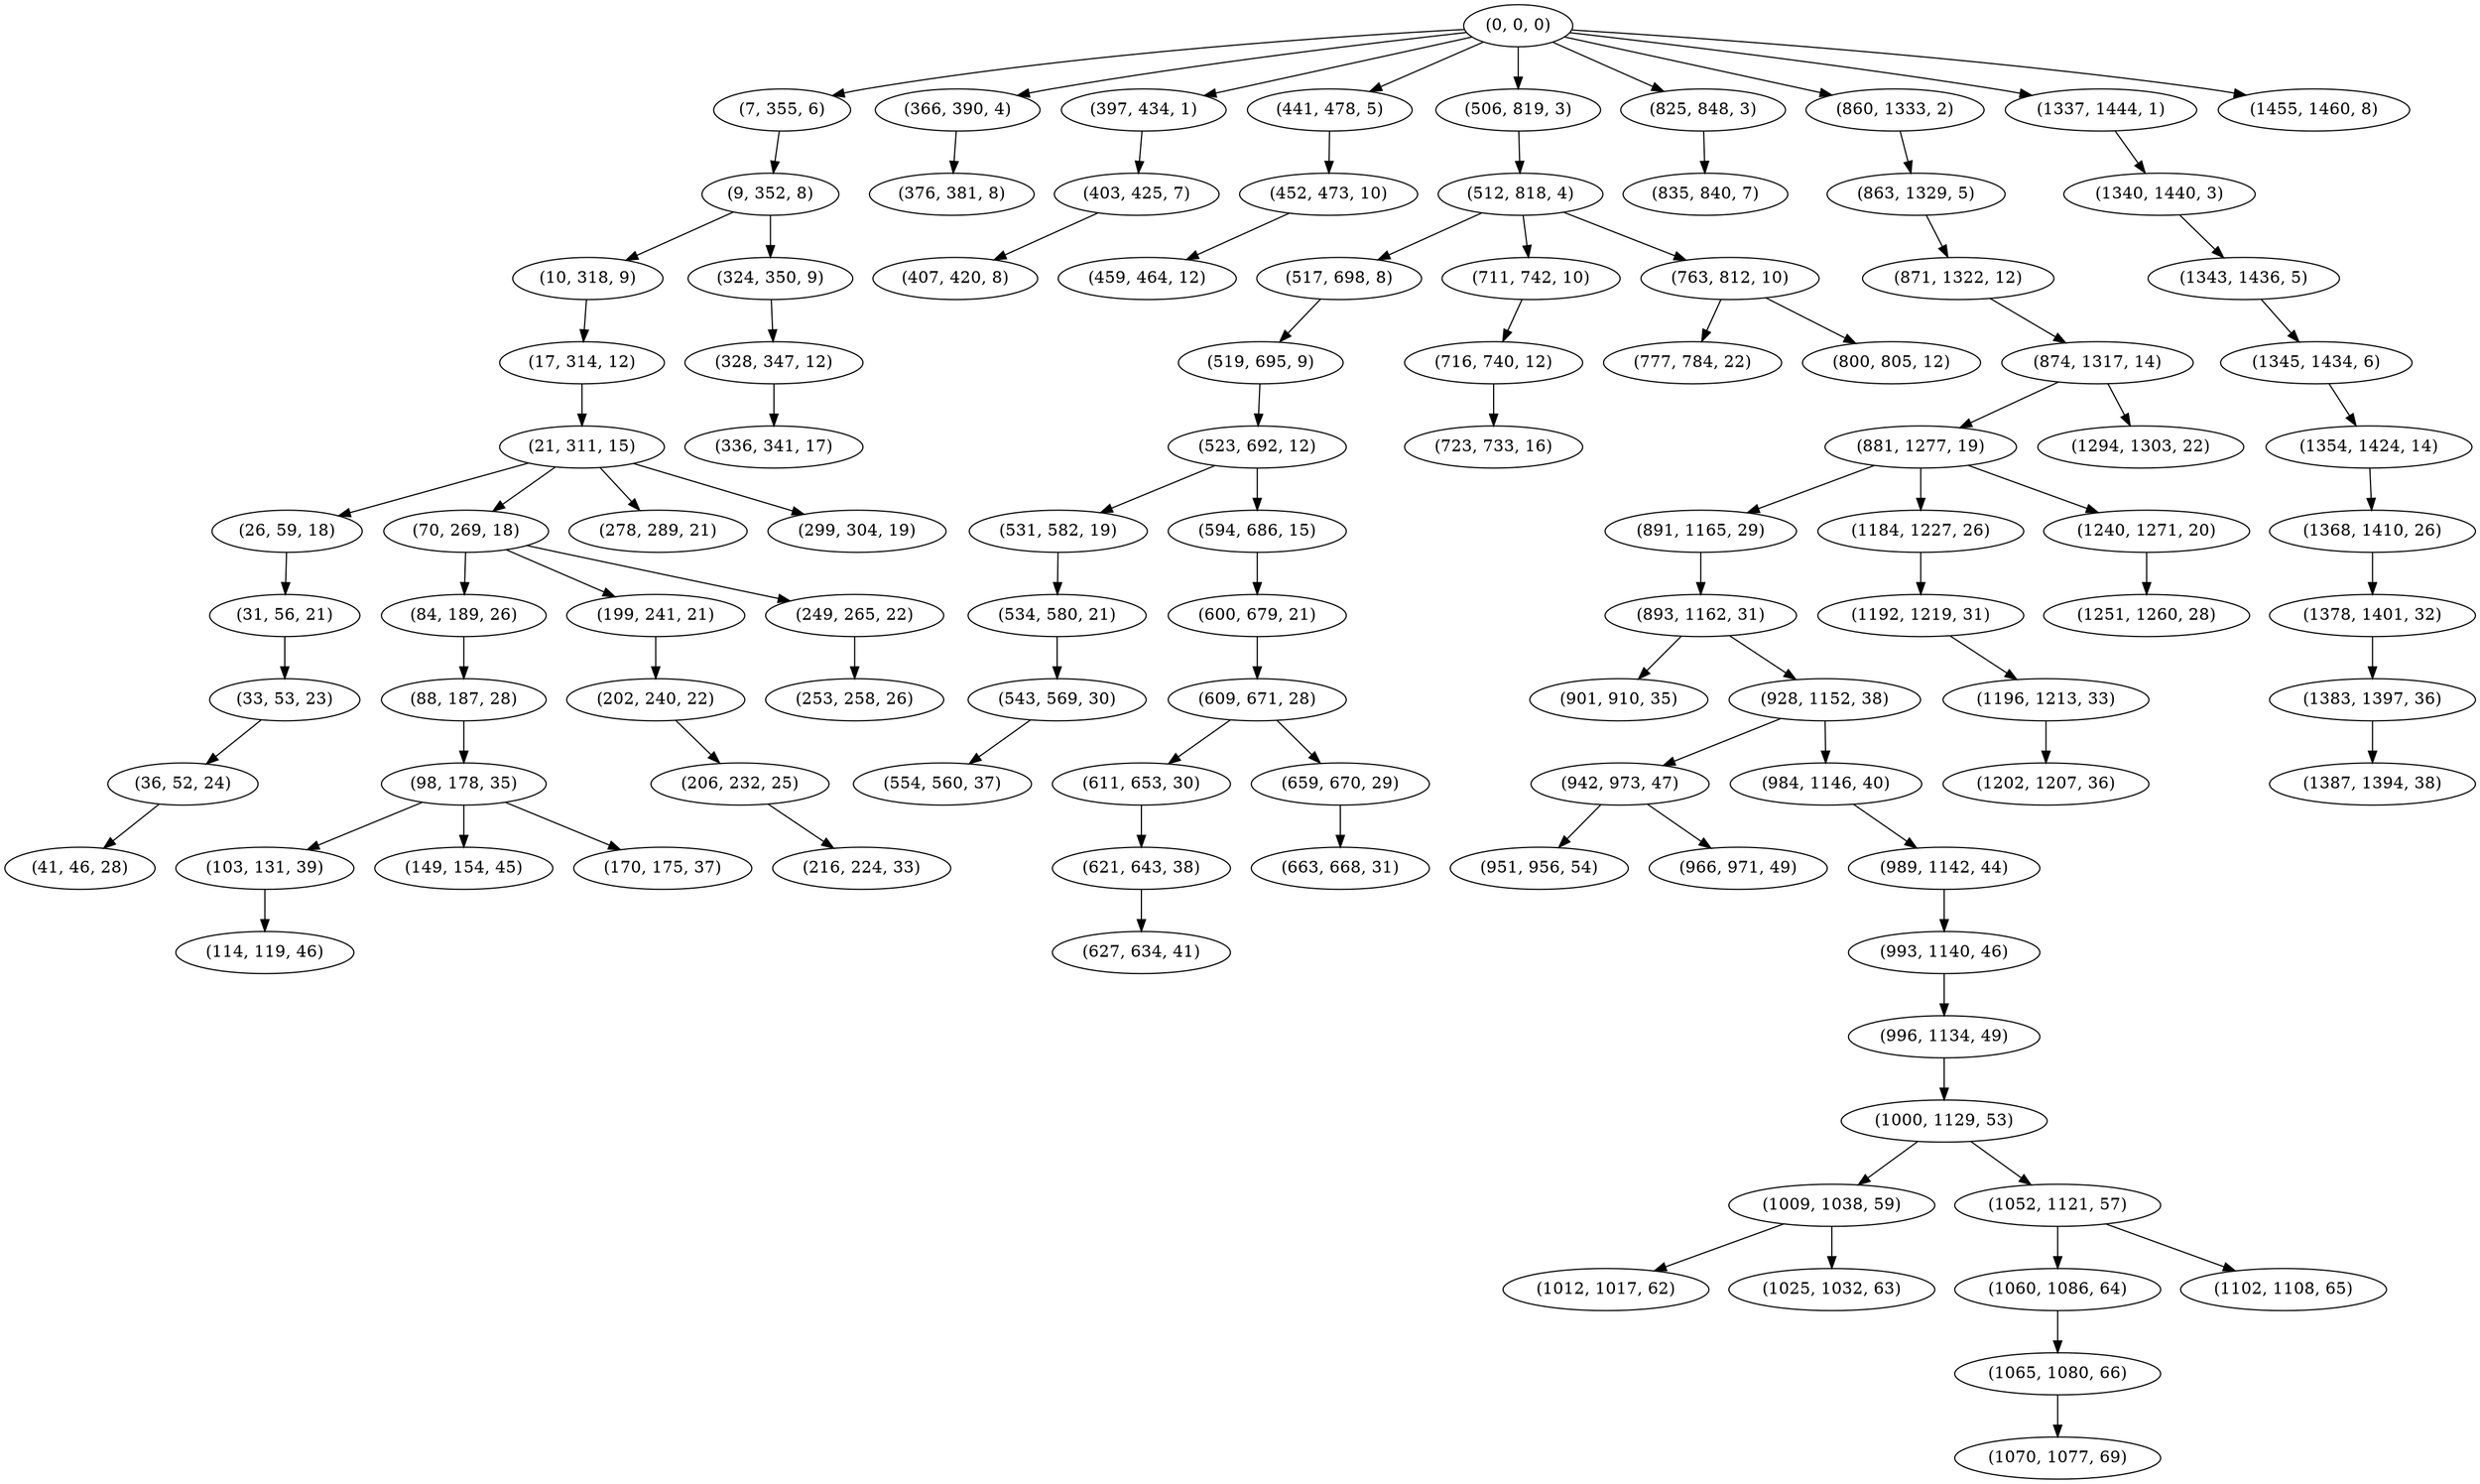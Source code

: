 digraph tree {
    "(0, 0, 0)";
    "(7, 355, 6)";
    "(9, 352, 8)";
    "(10, 318, 9)";
    "(17, 314, 12)";
    "(21, 311, 15)";
    "(26, 59, 18)";
    "(31, 56, 21)";
    "(33, 53, 23)";
    "(36, 52, 24)";
    "(41, 46, 28)";
    "(70, 269, 18)";
    "(84, 189, 26)";
    "(88, 187, 28)";
    "(98, 178, 35)";
    "(103, 131, 39)";
    "(114, 119, 46)";
    "(149, 154, 45)";
    "(170, 175, 37)";
    "(199, 241, 21)";
    "(202, 240, 22)";
    "(206, 232, 25)";
    "(216, 224, 33)";
    "(249, 265, 22)";
    "(253, 258, 26)";
    "(278, 289, 21)";
    "(299, 304, 19)";
    "(324, 350, 9)";
    "(328, 347, 12)";
    "(336, 341, 17)";
    "(366, 390, 4)";
    "(376, 381, 8)";
    "(397, 434, 1)";
    "(403, 425, 7)";
    "(407, 420, 8)";
    "(441, 478, 5)";
    "(452, 473, 10)";
    "(459, 464, 12)";
    "(506, 819, 3)";
    "(512, 818, 4)";
    "(517, 698, 8)";
    "(519, 695, 9)";
    "(523, 692, 12)";
    "(531, 582, 19)";
    "(534, 580, 21)";
    "(543, 569, 30)";
    "(554, 560, 37)";
    "(594, 686, 15)";
    "(600, 679, 21)";
    "(609, 671, 28)";
    "(611, 653, 30)";
    "(621, 643, 38)";
    "(627, 634, 41)";
    "(659, 670, 29)";
    "(663, 668, 31)";
    "(711, 742, 10)";
    "(716, 740, 12)";
    "(723, 733, 16)";
    "(763, 812, 10)";
    "(777, 784, 22)";
    "(800, 805, 12)";
    "(825, 848, 3)";
    "(835, 840, 7)";
    "(860, 1333, 2)";
    "(863, 1329, 5)";
    "(871, 1322, 12)";
    "(874, 1317, 14)";
    "(881, 1277, 19)";
    "(891, 1165, 29)";
    "(893, 1162, 31)";
    "(901, 910, 35)";
    "(928, 1152, 38)";
    "(942, 973, 47)";
    "(951, 956, 54)";
    "(966, 971, 49)";
    "(984, 1146, 40)";
    "(989, 1142, 44)";
    "(993, 1140, 46)";
    "(996, 1134, 49)";
    "(1000, 1129, 53)";
    "(1009, 1038, 59)";
    "(1012, 1017, 62)";
    "(1025, 1032, 63)";
    "(1052, 1121, 57)";
    "(1060, 1086, 64)";
    "(1065, 1080, 66)";
    "(1070, 1077, 69)";
    "(1102, 1108, 65)";
    "(1184, 1227, 26)";
    "(1192, 1219, 31)";
    "(1196, 1213, 33)";
    "(1202, 1207, 36)";
    "(1240, 1271, 20)";
    "(1251, 1260, 28)";
    "(1294, 1303, 22)";
    "(1337, 1444, 1)";
    "(1340, 1440, 3)";
    "(1343, 1436, 5)";
    "(1345, 1434, 6)";
    "(1354, 1424, 14)";
    "(1368, 1410, 26)";
    "(1378, 1401, 32)";
    "(1383, 1397, 36)";
    "(1387, 1394, 38)";
    "(1455, 1460, 8)";
    "(0, 0, 0)" -> "(7, 355, 6)";
    "(0, 0, 0)" -> "(366, 390, 4)";
    "(0, 0, 0)" -> "(397, 434, 1)";
    "(0, 0, 0)" -> "(441, 478, 5)";
    "(0, 0, 0)" -> "(506, 819, 3)";
    "(0, 0, 0)" -> "(825, 848, 3)";
    "(0, 0, 0)" -> "(860, 1333, 2)";
    "(0, 0, 0)" -> "(1337, 1444, 1)";
    "(0, 0, 0)" -> "(1455, 1460, 8)";
    "(7, 355, 6)" -> "(9, 352, 8)";
    "(9, 352, 8)" -> "(10, 318, 9)";
    "(9, 352, 8)" -> "(324, 350, 9)";
    "(10, 318, 9)" -> "(17, 314, 12)";
    "(17, 314, 12)" -> "(21, 311, 15)";
    "(21, 311, 15)" -> "(26, 59, 18)";
    "(21, 311, 15)" -> "(70, 269, 18)";
    "(21, 311, 15)" -> "(278, 289, 21)";
    "(21, 311, 15)" -> "(299, 304, 19)";
    "(26, 59, 18)" -> "(31, 56, 21)";
    "(31, 56, 21)" -> "(33, 53, 23)";
    "(33, 53, 23)" -> "(36, 52, 24)";
    "(36, 52, 24)" -> "(41, 46, 28)";
    "(70, 269, 18)" -> "(84, 189, 26)";
    "(70, 269, 18)" -> "(199, 241, 21)";
    "(70, 269, 18)" -> "(249, 265, 22)";
    "(84, 189, 26)" -> "(88, 187, 28)";
    "(88, 187, 28)" -> "(98, 178, 35)";
    "(98, 178, 35)" -> "(103, 131, 39)";
    "(98, 178, 35)" -> "(149, 154, 45)";
    "(98, 178, 35)" -> "(170, 175, 37)";
    "(103, 131, 39)" -> "(114, 119, 46)";
    "(199, 241, 21)" -> "(202, 240, 22)";
    "(202, 240, 22)" -> "(206, 232, 25)";
    "(206, 232, 25)" -> "(216, 224, 33)";
    "(249, 265, 22)" -> "(253, 258, 26)";
    "(324, 350, 9)" -> "(328, 347, 12)";
    "(328, 347, 12)" -> "(336, 341, 17)";
    "(366, 390, 4)" -> "(376, 381, 8)";
    "(397, 434, 1)" -> "(403, 425, 7)";
    "(403, 425, 7)" -> "(407, 420, 8)";
    "(441, 478, 5)" -> "(452, 473, 10)";
    "(452, 473, 10)" -> "(459, 464, 12)";
    "(506, 819, 3)" -> "(512, 818, 4)";
    "(512, 818, 4)" -> "(517, 698, 8)";
    "(512, 818, 4)" -> "(711, 742, 10)";
    "(512, 818, 4)" -> "(763, 812, 10)";
    "(517, 698, 8)" -> "(519, 695, 9)";
    "(519, 695, 9)" -> "(523, 692, 12)";
    "(523, 692, 12)" -> "(531, 582, 19)";
    "(523, 692, 12)" -> "(594, 686, 15)";
    "(531, 582, 19)" -> "(534, 580, 21)";
    "(534, 580, 21)" -> "(543, 569, 30)";
    "(543, 569, 30)" -> "(554, 560, 37)";
    "(594, 686, 15)" -> "(600, 679, 21)";
    "(600, 679, 21)" -> "(609, 671, 28)";
    "(609, 671, 28)" -> "(611, 653, 30)";
    "(609, 671, 28)" -> "(659, 670, 29)";
    "(611, 653, 30)" -> "(621, 643, 38)";
    "(621, 643, 38)" -> "(627, 634, 41)";
    "(659, 670, 29)" -> "(663, 668, 31)";
    "(711, 742, 10)" -> "(716, 740, 12)";
    "(716, 740, 12)" -> "(723, 733, 16)";
    "(763, 812, 10)" -> "(777, 784, 22)";
    "(763, 812, 10)" -> "(800, 805, 12)";
    "(825, 848, 3)" -> "(835, 840, 7)";
    "(860, 1333, 2)" -> "(863, 1329, 5)";
    "(863, 1329, 5)" -> "(871, 1322, 12)";
    "(871, 1322, 12)" -> "(874, 1317, 14)";
    "(874, 1317, 14)" -> "(881, 1277, 19)";
    "(874, 1317, 14)" -> "(1294, 1303, 22)";
    "(881, 1277, 19)" -> "(891, 1165, 29)";
    "(881, 1277, 19)" -> "(1184, 1227, 26)";
    "(881, 1277, 19)" -> "(1240, 1271, 20)";
    "(891, 1165, 29)" -> "(893, 1162, 31)";
    "(893, 1162, 31)" -> "(901, 910, 35)";
    "(893, 1162, 31)" -> "(928, 1152, 38)";
    "(928, 1152, 38)" -> "(942, 973, 47)";
    "(928, 1152, 38)" -> "(984, 1146, 40)";
    "(942, 973, 47)" -> "(951, 956, 54)";
    "(942, 973, 47)" -> "(966, 971, 49)";
    "(984, 1146, 40)" -> "(989, 1142, 44)";
    "(989, 1142, 44)" -> "(993, 1140, 46)";
    "(993, 1140, 46)" -> "(996, 1134, 49)";
    "(996, 1134, 49)" -> "(1000, 1129, 53)";
    "(1000, 1129, 53)" -> "(1009, 1038, 59)";
    "(1000, 1129, 53)" -> "(1052, 1121, 57)";
    "(1009, 1038, 59)" -> "(1012, 1017, 62)";
    "(1009, 1038, 59)" -> "(1025, 1032, 63)";
    "(1052, 1121, 57)" -> "(1060, 1086, 64)";
    "(1052, 1121, 57)" -> "(1102, 1108, 65)";
    "(1060, 1086, 64)" -> "(1065, 1080, 66)";
    "(1065, 1080, 66)" -> "(1070, 1077, 69)";
    "(1184, 1227, 26)" -> "(1192, 1219, 31)";
    "(1192, 1219, 31)" -> "(1196, 1213, 33)";
    "(1196, 1213, 33)" -> "(1202, 1207, 36)";
    "(1240, 1271, 20)" -> "(1251, 1260, 28)";
    "(1337, 1444, 1)" -> "(1340, 1440, 3)";
    "(1340, 1440, 3)" -> "(1343, 1436, 5)";
    "(1343, 1436, 5)" -> "(1345, 1434, 6)";
    "(1345, 1434, 6)" -> "(1354, 1424, 14)";
    "(1354, 1424, 14)" -> "(1368, 1410, 26)";
    "(1368, 1410, 26)" -> "(1378, 1401, 32)";
    "(1378, 1401, 32)" -> "(1383, 1397, 36)";
    "(1383, 1397, 36)" -> "(1387, 1394, 38)";
}
